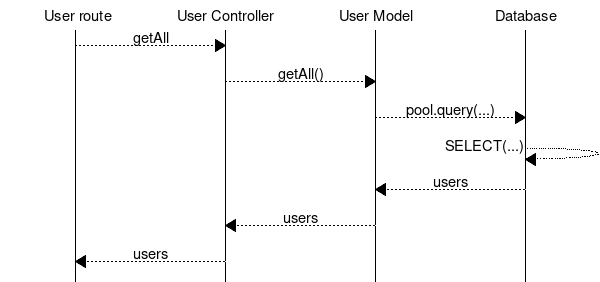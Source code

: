 msc {
  userRoute [label=" User route"],
  userController [label="User Controller"],
  userModel[label="User Model"],
  database [label="Database"];

  userRoute >> userController [label="getAll"];
  userController>> userModel [label ="getAll()"];
  userModel >> database [label="pool.query(...)"];
  database >> database [label = "SELECT(...)"];
  database >> userModel [label = "users"];
  userModel >> userController [label = "users"];
  userController >> userRoute [label = "users"];
}